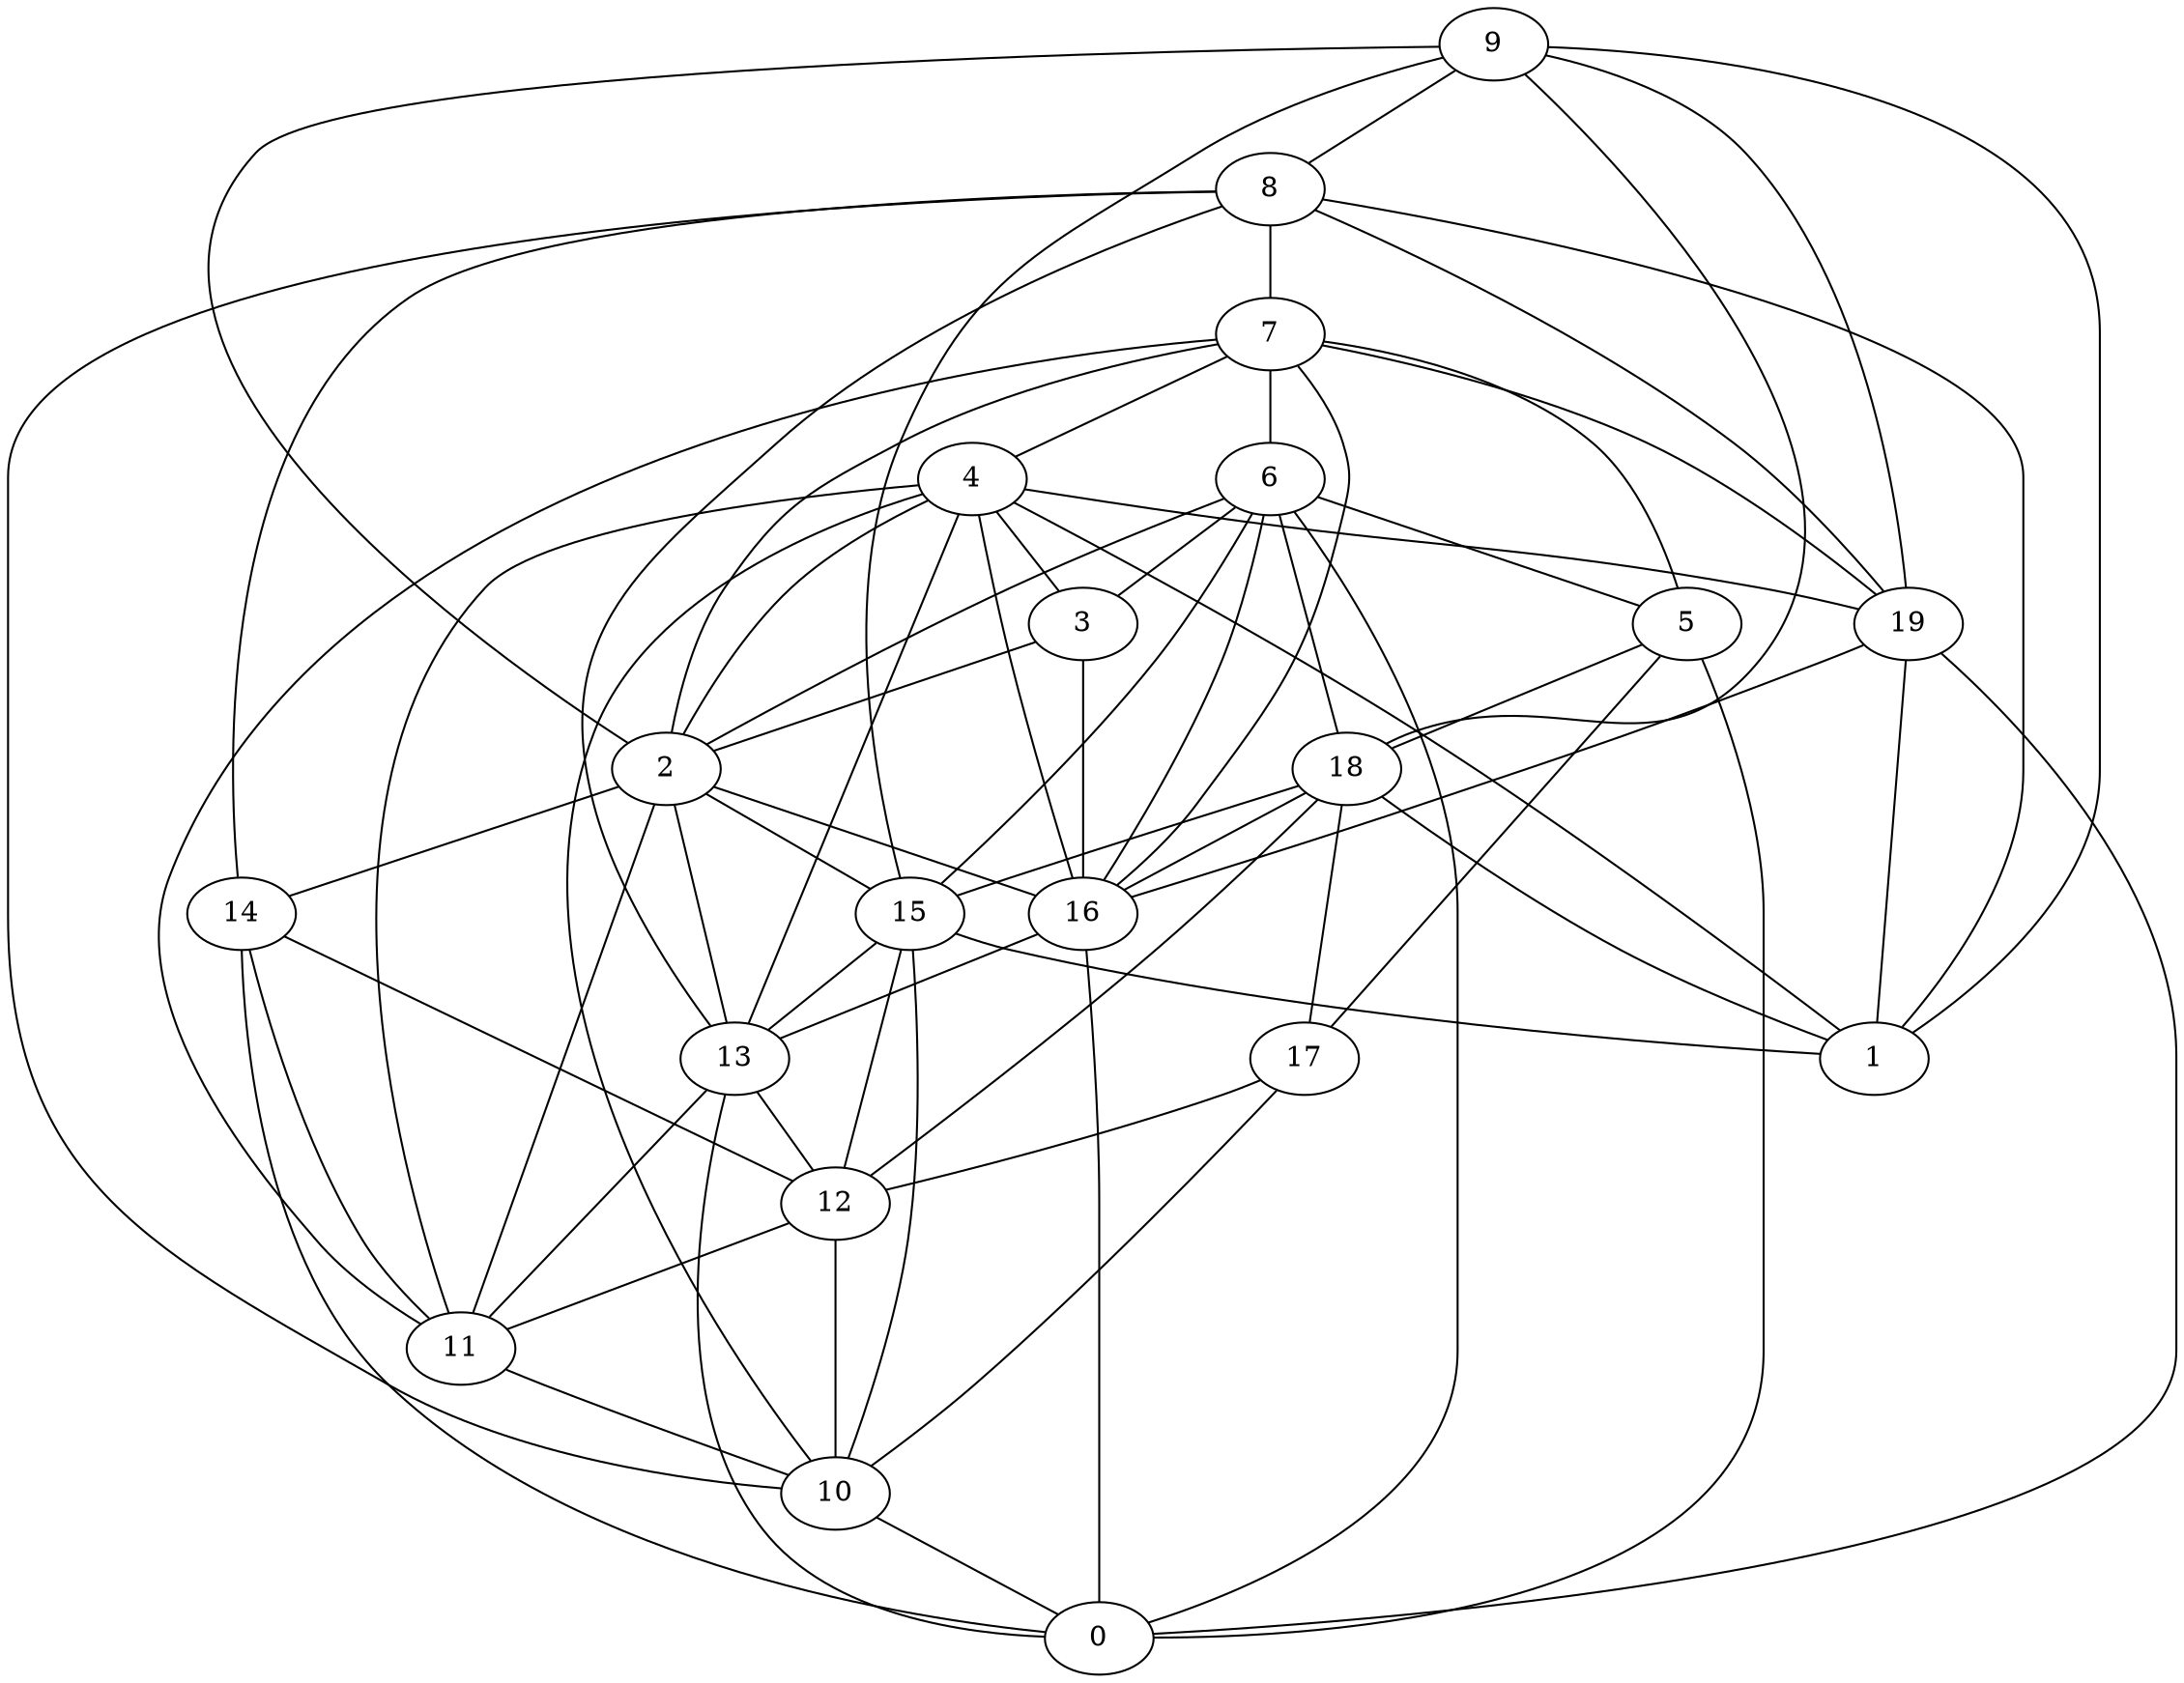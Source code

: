 digraph GG_graph {

subgraph G_graph {
edge [color = black]
"14" -> "0" [dir = none]
"14" -> "11" [dir = none]
"5" -> "17" [dir = none]
"9" -> "2" [dir = none]
"9" -> "19" [dir = none]
"9" -> "1" [dir = none]
"9" -> "18" [dir = none]
"19" -> "16" [dir = none]
"19" -> "0" [dir = none]
"6" -> "15" [dir = none]
"6" -> "16" [dir = none]
"6" -> "2" [dir = none]
"6" -> "18" [dir = none]
"6" -> "5" [dir = none]
"12" -> "10" [dir = none]
"15" -> "1" [dir = none]
"15" -> "13" [dir = none]
"13" -> "12" [dir = none]
"8" -> "10" [dir = none]
"8" -> "13" [dir = none]
"8" -> "7" [dir = none]
"8" -> "14" [dir = none]
"8" -> "1" [dir = none]
"7" -> "4" [dir = none]
"17" -> "12" [dir = none]
"16" -> "13" [dir = none]
"3" -> "2" [dir = none]
"2" -> "16" [dir = none]
"2" -> "11" [dir = none]
"2" -> "13" [dir = none]
"2" -> "15" [dir = none]
"4" -> "3" [dir = none]
"4" -> "11" [dir = none]
"4" -> "16" [dir = none]
"4" -> "2" [dir = none]
"18" -> "12" [dir = none]
"18" -> "17" [dir = none]
"11" -> "10" [dir = none]
"13" -> "0" [dir = none]
"5" -> "0" [dir = none]
"7" -> "16" [dir = none]
"15" -> "10" [dir = none]
"4" -> "13" [dir = none]
"3" -> "16" [dir = none]
"9" -> "8" [dir = none]
"13" -> "11" [dir = none]
"6" -> "3" [dir = none]
"4" -> "10" [dir = none]
"7" -> "11" [dir = none]
"18" -> "1" [dir = none]
"16" -> "0" [dir = none]
"10" -> "0" [dir = none]
"18" -> "15" [dir = none]
"6" -> "0" [dir = none]
"9" -> "15" [dir = none]
"7" -> "2" [dir = none]
"17" -> "10" [dir = none]
"2" -> "14" [dir = none]
"15" -> "12" [dir = none]
"7" -> "5" [dir = none]
"4" -> "1" [dir = none]
"7" -> "6" [dir = none]
"19" -> "1" [dir = none]
"8" -> "19" [dir = none]
"14" -> "12" [dir = none]
"4" -> "19" [dir = none]
"12" -> "11" [dir = none]
"7" -> "19" [dir = none]
"5" -> "18" [dir = none]
"18" -> "16" [dir = none]
}

}
